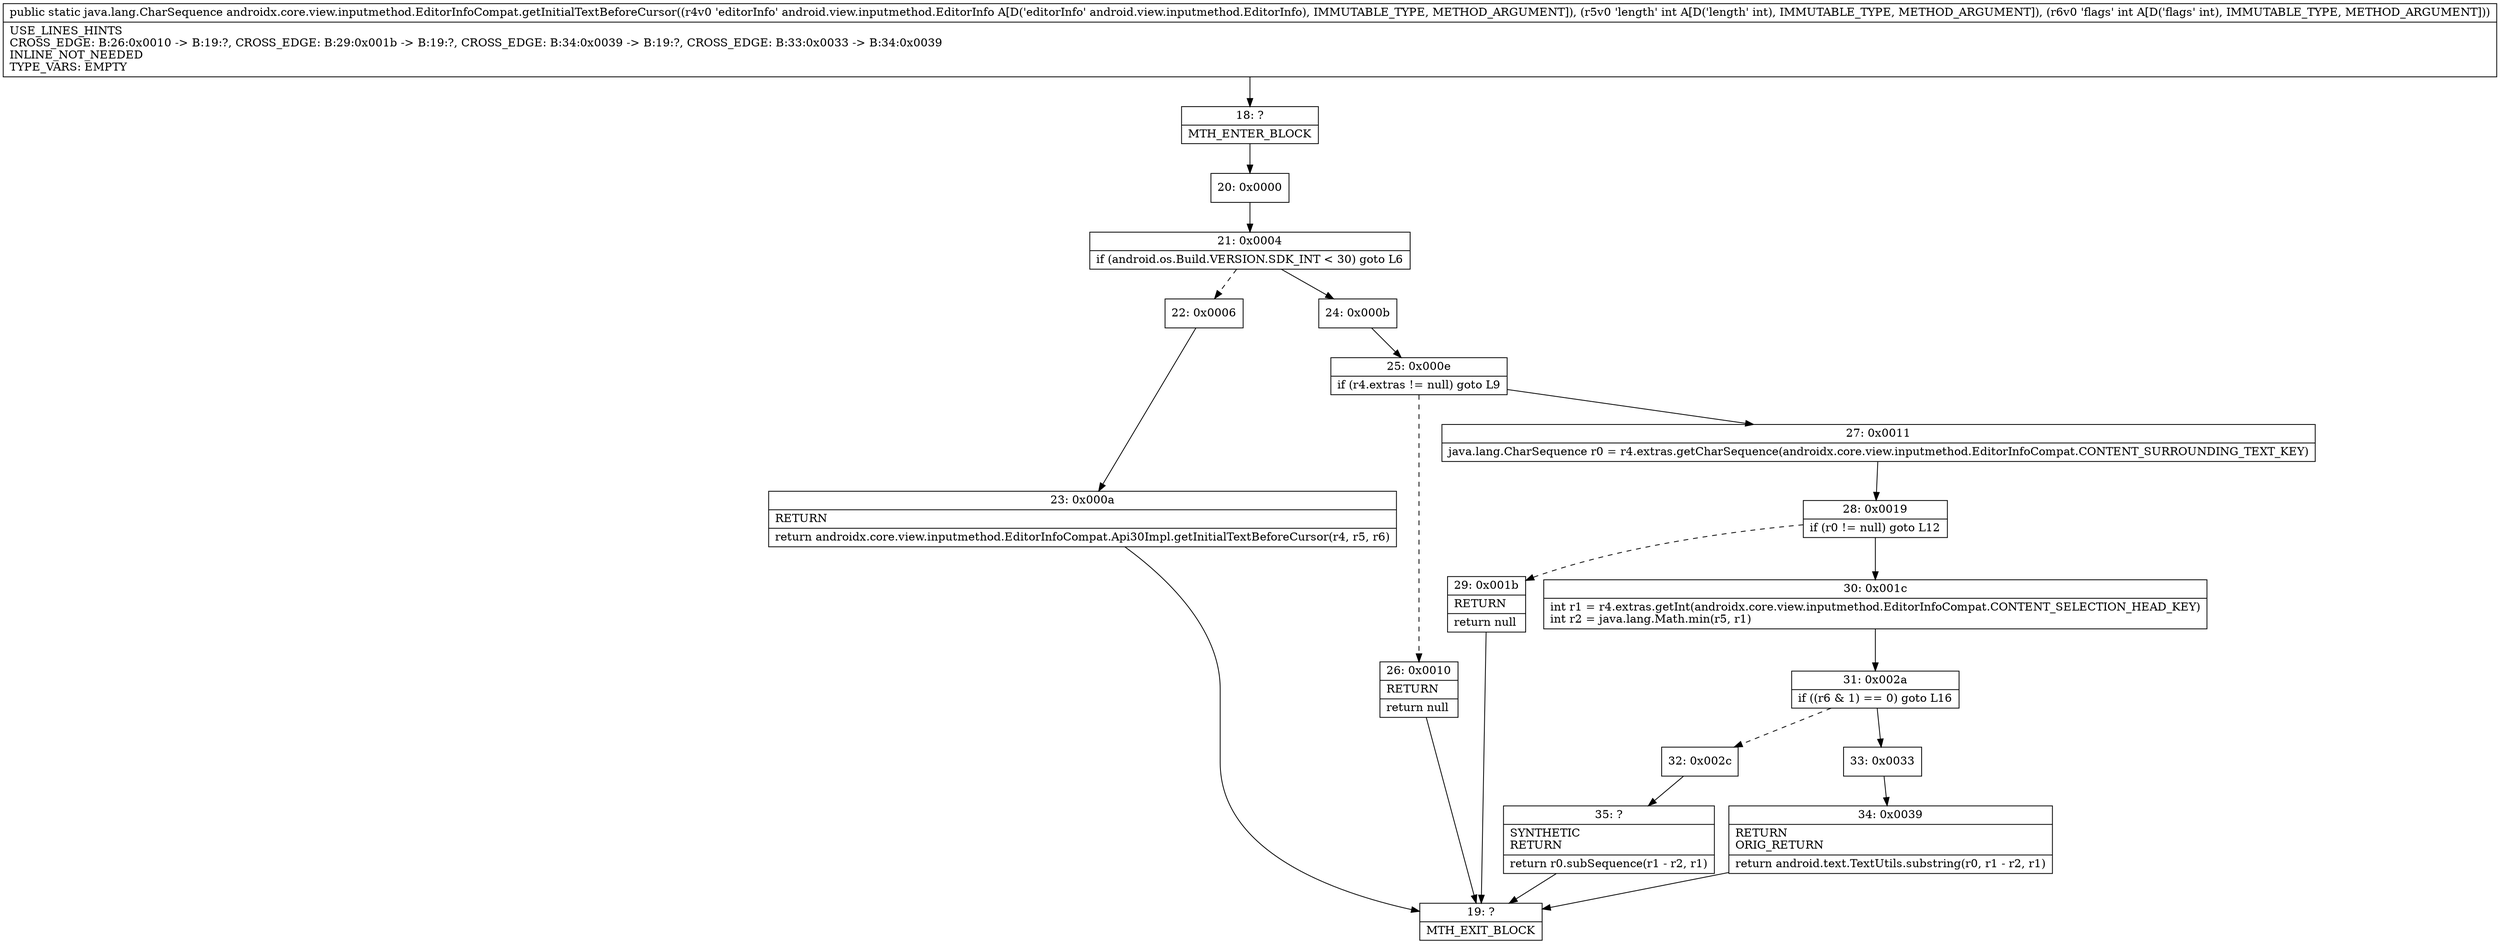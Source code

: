 digraph "CFG forandroidx.core.view.inputmethod.EditorInfoCompat.getInitialTextBeforeCursor(Landroid\/view\/inputmethod\/EditorInfo;II)Ljava\/lang\/CharSequence;" {
Node_18 [shape=record,label="{18\:\ ?|MTH_ENTER_BLOCK\l}"];
Node_20 [shape=record,label="{20\:\ 0x0000}"];
Node_21 [shape=record,label="{21\:\ 0x0004|if (android.os.Build.VERSION.SDK_INT \< 30) goto L6\l}"];
Node_22 [shape=record,label="{22\:\ 0x0006}"];
Node_23 [shape=record,label="{23\:\ 0x000a|RETURN\l|return androidx.core.view.inputmethod.EditorInfoCompat.Api30Impl.getInitialTextBeforeCursor(r4, r5, r6)\l}"];
Node_19 [shape=record,label="{19\:\ ?|MTH_EXIT_BLOCK\l}"];
Node_24 [shape=record,label="{24\:\ 0x000b}"];
Node_25 [shape=record,label="{25\:\ 0x000e|if (r4.extras != null) goto L9\l}"];
Node_26 [shape=record,label="{26\:\ 0x0010|RETURN\l|return null\l}"];
Node_27 [shape=record,label="{27\:\ 0x0011|java.lang.CharSequence r0 = r4.extras.getCharSequence(androidx.core.view.inputmethod.EditorInfoCompat.CONTENT_SURROUNDING_TEXT_KEY)\l}"];
Node_28 [shape=record,label="{28\:\ 0x0019|if (r0 != null) goto L12\l}"];
Node_29 [shape=record,label="{29\:\ 0x001b|RETURN\l|return null\l}"];
Node_30 [shape=record,label="{30\:\ 0x001c|int r1 = r4.extras.getInt(androidx.core.view.inputmethod.EditorInfoCompat.CONTENT_SELECTION_HEAD_KEY)\lint r2 = java.lang.Math.min(r5, r1)\l}"];
Node_31 [shape=record,label="{31\:\ 0x002a|if ((r6 & 1) == 0) goto L16\l}"];
Node_32 [shape=record,label="{32\:\ 0x002c}"];
Node_35 [shape=record,label="{35\:\ ?|SYNTHETIC\lRETURN\l|return r0.subSequence(r1 \- r2, r1)\l}"];
Node_33 [shape=record,label="{33\:\ 0x0033}"];
Node_34 [shape=record,label="{34\:\ 0x0039|RETURN\lORIG_RETURN\l|return android.text.TextUtils.substring(r0, r1 \- r2, r1)\l}"];
MethodNode[shape=record,label="{public static java.lang.CharSequence androidx.core.view.inputmethod.EditorInfoCompat.getInitialTextBeforeCursor((r4v0 'editorInfo' android.view.inputmethod.EditorInfo A[D('editorInfo' android.view.inputmethod.EditorInfo), IMMUTABLE_TYPE, METHOD_ARGUMENT]), (r5v0 'length' int A[D('length' int), IMMUTABLE_TYPE, METHOD_ARGUMENT]), (r6v0 'flags' int A[D('flags' int), IMMUTABLE_TYPE, METHOD_ARGUMENT]))  | USE_LINES_HINTS\lCROSS_EDGE: B:26:0x0010 \-\> B:19:?, CROSS_EDGE: B:29:0x001b \-\> B:19:?, CROSS_EDGE: B:34:0x0039 \-\> B:19:?, CROSS_EDGE: B:33:0x0033 \-\> B:34:0x0039\lINLINE_NOT_NEEDED\lTYPE_VARS: EMPTY\l}"];
MethodNode -> Node_18;Node_18 -> Node_20;
Node_20 -> Node_21;
Node_21 -> Node_22[style=dashed];
Node_21 -> Node_24;
Node_22 -> Node_23;
Node_23 -> Node_19;
Node_24 -> Node_25;
Node_25 -> Node_26[style=dashed];
Node_25 -> Node_27;
Node_26 -> Node_19;
Node_27 -> Node_28;
Node_28 -> Node_29[style=dashed];
Node_28 -> Node_30;
Node_29 -> Node_19;
Node_30 -> Node_31;
Node_31 -> Node_32[style=dashed];
Node_31 -> Node_33;
Node_32 -> Node_35;
Node_35 -> Node_19;
Node_33 -> Node_34;
Node_34 -> Node_19;
}

